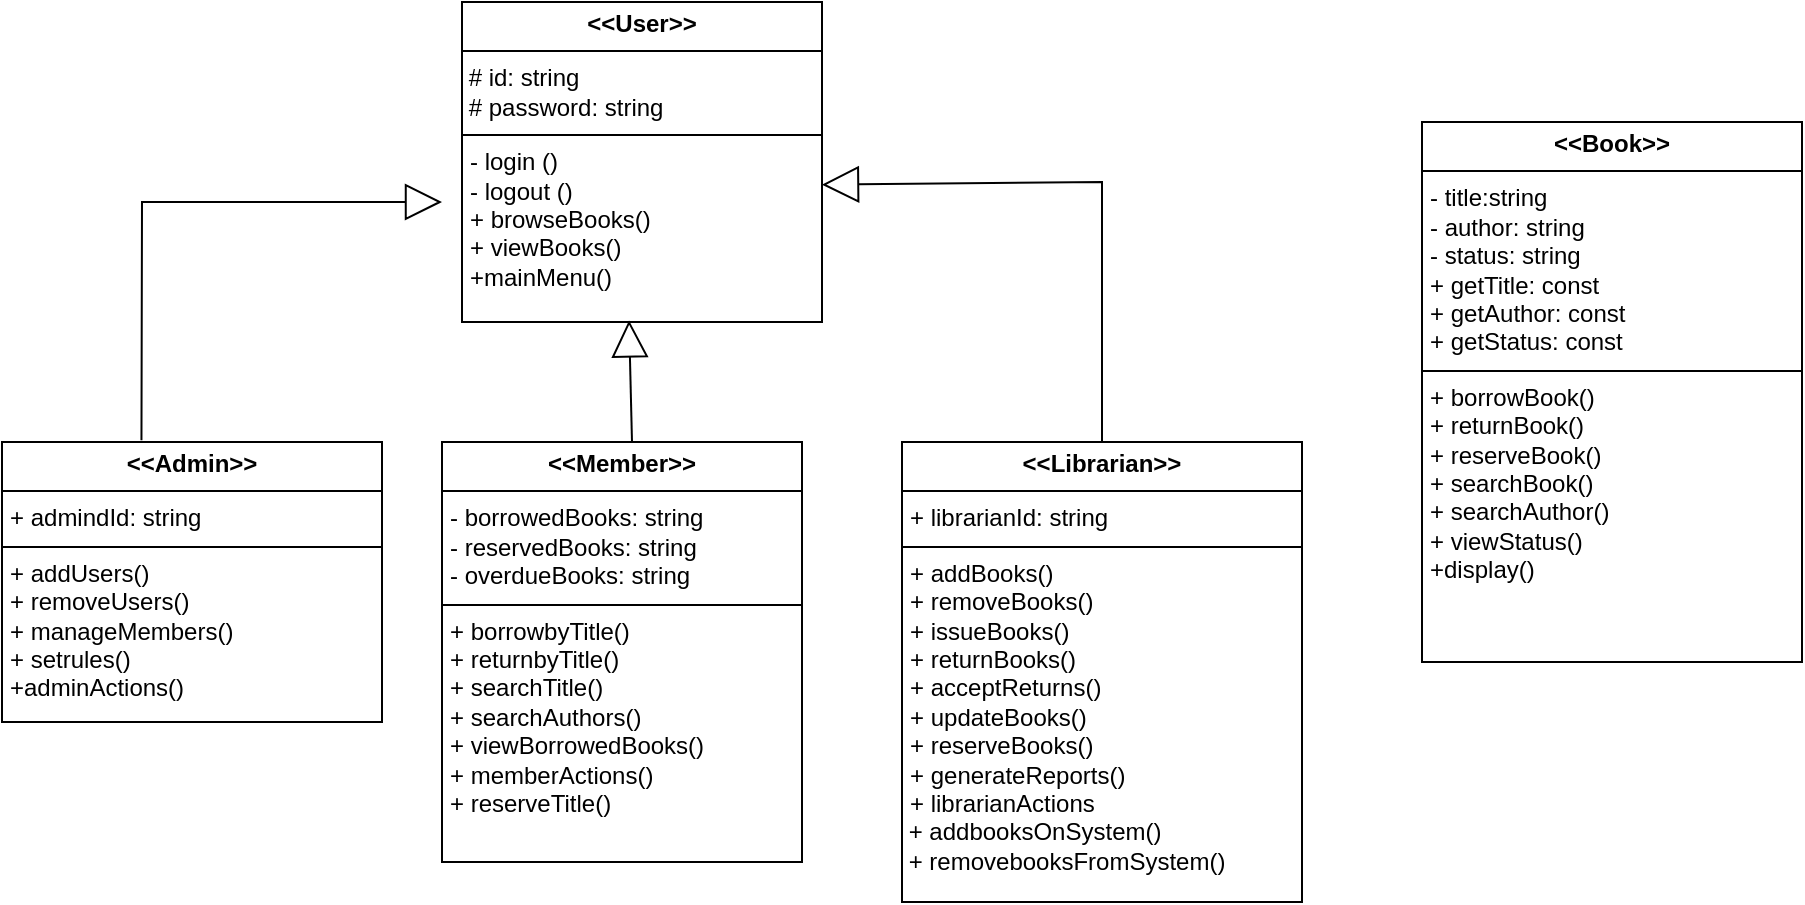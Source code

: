 <mxfile version="26.1.0">
  <diagram name="Page-1" id="3QLhfWF6T-XKI4zq29a1">
    <mxGraphModel dx="1050" dy="530" grid="1" gridSize="10" guides="1" tooltips="1" connect="1" arrows="1" fold="1" page="1" pageScale="1" pageWidth="2000" pageHeight="2000" math="0" shadow="0">
      <root>
        <mxCell id="0" />
        <mxCell id="1" parent="0" />
        <mxCell id="oTouPUASgyn-piril1NB-5" value="&lt;p style=&quot;margin:0px;margin-top:4px;text-align:center;&quot;&gt;&lt;b&gt;&amp;lt;&amp;lt;User&amp;gt;&amp;gt;&lt;/b&gt;&lt;/p&gt;&lt;hr size=&quot;1&quot; style=&quot;border-style:solid;&quot;&gt;&lt;div&gt;&amp;nbsp;# id: string&lt;/div&gt;&lt;div&gt;&amp;nbsp;# password: string&lt;/div&gt;&lt;hr size=&quot;1&quot; style=&quot;border-style:solid;&quot;&gt;&lt;p style=&quot;margin:0px;margin-left:4px;&quot;&gt;- login ()&lt;/p&gt;&lt;p style=&quot;margin:0px;margin-left:4px;&quot;&gt;- logout ()&lt;/p&gt;&lt;p style=&quot;margin:0px;margin-left:4px;&quot;&gt;+ browseBooks()&lt;/p&gt;&lt;p style=&quot;margin:0px;margin-left:4px;&quot;&gt;+ viewBooks()&lt;/p&gt;&lt;p style=&quot;margin:0px;margin-left:4px;&quot;&gt;+mainMenu()&lt;/p&gt;&lt;p style=&quot;margin:0px;margin-left:4px;&quot;&gt;&lt;br&gt;&lt;/p&gt;" style="verticalAlign=top;align=left;overflow=fill;html=1;whiteSpace=wrap;" parent="1" vertex="1">
          <mxGeometry x="480" y="20" width="180" height="160" as="geometry" />
        </mxCell>
        <mxCell id="oTouPUASgyn-piril1NB-6" value="&lt;p style=&quot;margin:0px;margin-top:4px;text-align:center;&quot;&gt;&lt;b&gt;&amp;lt;&amp;lt;Admin&amp;gt;&amp;gt;&lt;/b&gt;&lt;/p&gt;&lt;hr size=&quot;1&quot; style=&quot;border-style:solid;&quot;&gt;&lt;p style=&quot;margin:0px;margin-left:4px;&quot;&gt;+ admindId: string&lt;/p&gt;&lt;hr size=&quot;1&quot; style=&quot;border-style:solid;&quot;&gt;&lt;p style=&quot;margin:0px;margin-left:4px;&quot;&gt;+ addUsers()&lt;/p&gt;&lt;p style=&quot;margin:0px;margin-left:4px;&quot;&gt;+ removeUsers()&lt;/p&gt;&lt;p style=&quot;margin:0px;margin-left:4px;&quot;&gt;+ manageMembers()&lt;/p&gt;&lt;p style=&quot;margin:0px;margin-left:4px;&quot;&gt;+ setrules()&lt;/p&gt;&lt;p style=&quot;margin:0px;margin-left:4px;&quot;&gt;+adminActions()&lt;/p&gt;" style="verticalAlign=top;align=left;overflow=fill;html=1;whiteSpace=wrap;" parent="1" vertex="1">
          <mxGeometry x="250" y="240" width="190" height="140" as="geometry" />
        </mxCell>
        <mxCell id="oTouPUASgyn-piril1NB-7" value="&lt;p style=&quot;margin:0px;margin-top:4px;text-align:center;&quot;&gt;&lt;b&gt;&amp;lt;&amp;lt;Member&amp;gt;&amp;gt;&lt;/b&gt;&lt;/p&gt;&lt;hr size=&quot;1&quot; style=&quot;border-style:solid;&quot;&gt;&lt;p style=&quot;margin:0px;margin-left:4px;&quot;&gt;- borrowedBooks: string&lt;br&gt;- reservedBooks: string&lt;/p&gt;&lt;p style=&quot;margin:0px;margin-left:4px;&quot;&gt;- overdueBooks: string&lt;/p&gt;&lt;hr size=&quot;1&quot; style=&quot;border-style:solid;&quot;&gt;&lt;p style=&quot;margin:0px;margin-left:4px;&quot;&gt;+ borrowbyTitle()&lt;/p&gt;&lt;p style=&quot;margin:0px;margin-left:4px;&quot;&gt;+ returnbyTitle()&lt;/p&gt;&lt;p style=&quot;margin:0px;margin-left:4px;&quot;&gt;+ searchTitle()&lt;/p&gt;&lt;p style=&quot;margin:0px;margin-left:4px;&quot;&gt;+ searchAuthors()&lt;/p&gt;&lt;p style=&quot;margin:0px;margin-left:4px;&quot;&gt;+ viewBorrowedBooks()&lt;/p&gt;&lt;p style=&quot;margin:0px;margin-left:4px;&quot;&gt;+ memberActions()&lt;/p&gt;&lt;p style=&quot;margin:0px;margin-left:4px;&quot;&gt;+ reserveTitle()&lt;/p&gt;" style="verticalAlign=top;align=left;overflow=fill;html=1;whiteSpace=wrap;" parent="1" vertex="1">
          <mxGeometry x="470" y="240" width="180" height="210" as="geometry" />
        </mxCell>
        <mxCell id="oTouPUASgyn-piril1NB-8" value="&lt;p style=&quot;margin:0px;margin-top:4px;text-align:center;&quot;&gt;&lt;b&gt;&amp;lt;&amp;lt;Librarian&amp;gt;&amp;gt;&lt;/b&gt;&lt;/p&gt;&lt;hr size=&quot;1&quot; style=&quot;border-style:solid;&quot;&gt;&lt;p style=&quot;margin:0px;margin-left:4px;&quot;&gt;+ librarianId: string&lt;/p&gt;&lt;hr size=&quot;1&quot; style=&quot;border-style:solid;&quot;&gt;&lt;p style=&quot;margin:0px;margin-left:4px;&quot;&gt;+ addBooks()&lt;/p&gt;&lt;p style=&quot;margin:0px;margin-left:4px;&quot;&gt;+ removeBooks()&lt;/p&gt;&lt;p style=&quot;margin:0px;margin-left:4px;&quot;&gt;+ issueBooks()&lt;/p&gt;&lt;p style=&quot;margin:0px;margin-left:4px;&quot;&gt;+ returnBooks()&lt;/p&gt;&lt;p style=&quot;margin:0px;margin-left:4px;&quot;&gt;+ acceptReturns()&lt;/p&gt;&lt;p style=&quot;margin:0px;margin-left:4px;&quot;&gt;+ updateBooks()&lt;/p&gt;&lt;p style=&quot;margin:0px;margin-left:4px;&quot;&gt;+ reserveBooks()&lt;/p&gt;&lt;p style=&quot;margin:0px;margin-left:4px;&quot;&gt;+ generateReports()&lt;/p&gt;&lt;p style=&quot;margin:0px;margin-left:4px;&quot;&gt;+ librarianActions&lt;/p&gt;&lt;div&gt;&amp;nbsp;+ addbooksOnSystem()&lt;/div&gt;&lt;div&gt;&amp;nbsp;+ removebooksFromSystem() &lt;br&gt;&lt;/div&gt;&lt;div&gt;&lt;br&gt;&lt;/div&gt;" style="verticalAlign=top;align=left;overflow=fill;html=1;whiteSpace=wrap;" parent="1" vertex="1">
          <mxGeometry x="700" y="240" width="200" height="230" as="geometry" />
        </mxCell>
        <mxCell id="oTouPUASgyn-piril1NB-9" value="" style="endArrow=block;endSize=16;endFill=0;html=1;rounded=0;entryX=0.464;entryY=0.995;entryDx=0;entryDy=0;entryPerimeter=0;" parent="1" target="oTouPUASgyn-piril1NB-5" edge="1">
          <mxGeometry width="160" relative="1" as="geometry">
            <mxPoint x="565" y="240" as="sourcePoint" />
            <mxPoint x="700" y="230" as="targetPoint" />
          </mxGeometry>
        </mxCell>
        <mxCell id="oTouPUASgyn-piril1NB-10" value="" style="endArrow=block;endSize=16;endFill=0;html=1;rounded=0;exitX=0.367;exitY=-0.006;exitDx=0;exitDy=0;exitPerimeter=0;" parent="1" source="oTouPUASgyn-piril1NB-6" edge="1">
          <mxGeometry width="160" relative="1" as="geometry">
            <mxPoint x="320" y="230" as="sourcePoint" />
            <mxPoint x="470" y="120" as="targetPoint" />
            <Array as="points">
              <mxPoint x="320" y="120" />
            </Array>
          </mxGeometry>
        </mxCell>
        <mxCell id="oTouPUASgyn-piril1NB-11" value="" style="endArrow=block;endSize=16;endFill=0;html=1;rounded=0;entryX=1;entryY=0.571;entryDx=0;entryDy=0;entryPerimeter=0;" parent="1" target="oTouPUASgyn-piril1NB-5" edge="1">
          <mxGeometry width="160" relative="1" as="geometry">
            <mxPoint x="800" y="240" as="sourcePoint" />
            <mxPoint x="780" y="90" as="targetPoint" />
            <Array as="points">
              <mxPoint x="800" y="110" />
            </Array>
          </mxGeometry>
        </mxCell>
        <mxCell id="oTouPUASgyn-piril1NB-13" value="&lt;p style=&quot;margin:0px;margin-top:4px;text-align:center;&quot;&gt;&lt;b&gt;&amp;lt;&amp;lt;Book&amp;gt;&amp;gt;&lt;/b&gt;&lt;/p&gt;&lt;hr size=&quot;1&quot; style=&quot;border-style:solid;&quot;&gt;&lt;p style=&quot;margin:0px;margin-left:4px;&quot;&gt;- title:string&lt;/p&gt;&lt;p style=&quot;margin:0px;margin-left:4px;&quot;&gt;- author: string&lt;/p&gt;&lt;p style=&quot;margin:0px;margin-left:4px;&quot;&gt;- status: string&lt;/p&gt;&lt;p style=&quot;margin:0px;margin-left:4px;&quot;&gt;+ getTitle: const&lt;/p&gt;&lt;p style=&quot;margin:0px;margin-left:4px;&quot;&gt;+ getAuthor: const&lt;/p&gt;&lt;p style=&quot;margin:0px;margin-left:4px;&quot;&gt;+ getStatus: const&lt;/p&gt;&lt;hr size=&quot;1&quot; style=&quot;border-style:solid;&quot;&gt;&lt;p style=&quot;margin:0px;margin-left:4px;&quot;&gt;+ borrowBook()&lt;/p&gt;&lt;p style=&quot;margin:0px;margin-left:4px;&quot;&gt;+ returnBook()&lt;/p&gt;&lt;p style=&quot;margin:0px;margin-left:4px;&quot;&gt;+ reserveBook()&lt;/p&gt;&lt;p style=&quot;margin:0px;margin-left:4px;&quot;&gt;+ searchBook()&lt;/p&gt;&lt;p style=&quot;margin:0px;margin-left:4px;&quot;&gt;+ searchAuthor()&lt;/p&gt;&lt;p style=&quot;margin:0px;margin-left:4px;&quot;&gt;+ viewStatus()&lt;/p&gt;&lt;p style=&quot;margin:0px;margin-left:4px;&quot;&gt;+display()&lt;/p&gt;" style="verticalAlign=top;align=left;overflow=fill;html=1;whiteSpace=wrap;" parent="1" vertex="1">
          <mxGeometry x="960" y="80" width="190" height="270" as="geometry" />
        </mxCell>
      </root>
    </mxGraphModel>
  </diagram>
</mxfile>
